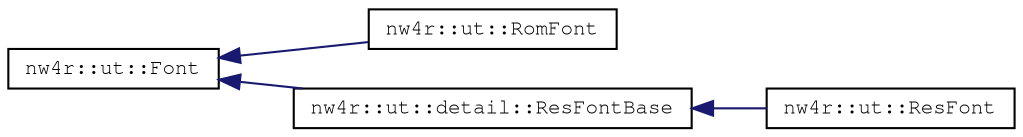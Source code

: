 digraph "Graphical Class Hierarchy"
{
 // LATEX_PDF_SIZE
  edge [fontname="FreeMono",fontsize="10",labelfontname="FreeMono",labelfontsize="10"];
  node [fontname="FreeMono",fontsize="10",shape=record];
  rankdir="LR";
  Node0 [label="nw4r::ut::Font",height=0.2,width=0.4,color="black", fillcolor="white", style="filled",URL="$structnw4r_1_1ut_1_1_font.html",tooltip=" "];
  Node0 -> Node1 [dir="back",color="midnightblue",fontsize="10",style="solid",fontname="FreeMono"];
  Node1 [label="nw4r::ut::RomFont",height=0.2,width=0.4,color="black", fillcolor="white", style="filled",URL="$structnw4r_1_1ut_1_1_rom_font.html",tooltip=" "];
  Node0 -> Node2 [dir="back",color="midnightblue",fontsize="10",style="solid",fontname="FreeMono"];
  Node2 [label="nw4r::ut::detail::ResFontBase",height=0.2,width=0.4,color="black", fillcolor="white", style="filled",URL="$structnw4r_1_1ut_1_1detail_1_1_res_font_base.html",tooltip=" "];
  Node2 -> Node3 [dir="back",color="midnightblue",fontsize="10",style="solid",fontname="FreeMono"];
  Node3 [label="nw4r::ut::ResFont",height=0.2,width=0.4,color="black", fillcolor="white", style="filled",URL="$structnw4r_1_1ut_1_1_res_font.html",tooltip=" "];
}
